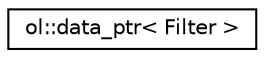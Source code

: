 digraph "Graphical Class Hierarchy"
{
 // LATEX_PDF_SIZE
  edge [fontname="Helvetica",fontsize="10",labelfontname="Helvetica",labelfontsize="10"];
  node [fontname="Helvetica",fontsize="10",shape=record];
  rankdir="LR";
  Node0 [label="ol::data_ptr\< Filter \>",height=0.2,width=0.4,color="black", fillcolor="white", style="filled",URL="$classol_1_1data__ptr.html",tooltip=" "];
}
